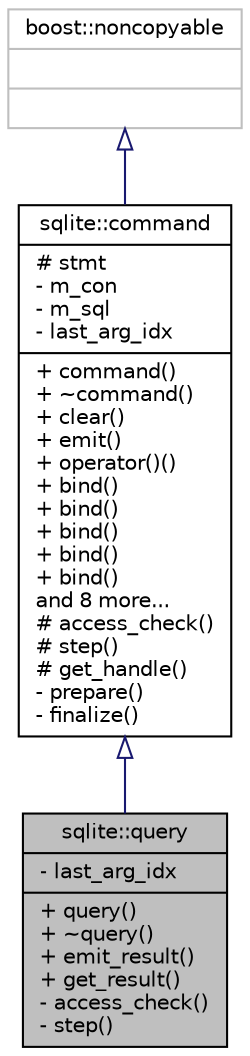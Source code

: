 digraph "sqlite::query"
{
  bgcolor="transparent";
  edge [fontname="Helvetica",fontsize="10",labelfontname="Helvetica",labelfontsize="10"];
  node [fontname="Helvetica",fontsize="10",shape=record];
  Node1 [label="{sqlite::query\n|- last_arg_idx\l|+ query()\l+ ~query()\l+ emit_result()\l+ get_result()\l- access_check()\l- step()\l}",height=0.2,width=0.4,color="black", fillcolor="grey75", style="filled" fontcolor="black"];
  Node2 -> Node1 [dir="back",color="midnightblue",fontsize="10",style="solid",arrowtail="onormal",fontname="Helvetica"];
  Node2 [label="{sqlite::command\n|# stmt\l- m_con\l- m_sql\l- last_arg_idx\l|+ command()\l+ ~command()\l+ clear()\l+ emit()\l+ operator()()\l+ bind()\l+ bind()\l+ bind()\l+ bind()\l+ bind()\land 8 more...\l# access_check()\l# step()\l# get_handle()\l- prepare()\l- finalize()\l}",height=0.2,width=0.4,color="black",URL="$structsqlite_1_1command.html",tooltip="command is the base class of all sql command classes An object of this class is not copyable..."];
  Node3 -> Node2 [dir="back",color="midnightblue",fontsize="10",style="solid",arrowtail="onormal",fontname="Helvetica"];
  Node3 [label="{boost::noncopyable\n||}",height=0.2,width=0.4,color="grey75"];
}
